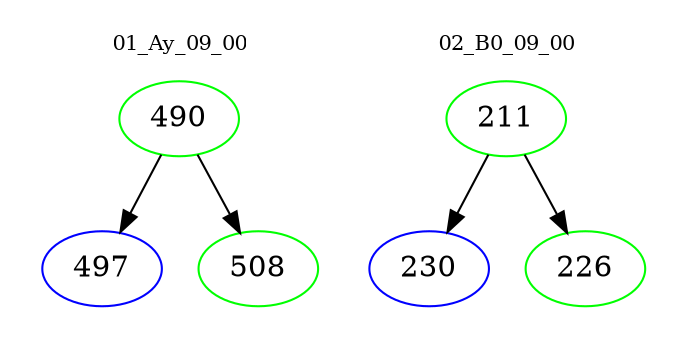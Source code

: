 digraph{
subgraph cluster_0 {
color = white
label = "01_Ay_09_00";
fontsize=10;
T0_490 [label="490", color="green"]
T0_490 -> T0_497 [color="black"]
T0_497 [label="497", color="blue"]
T0_490 -> T0_508 [color="black"]
T0_508 [label="508", color="green"]
}
subgraph cluster_1 {
color = white
label = "02_B0_09_00";
fontsize=10;
T1_211 [label="211", color="green"]
T1_211 -> T1_230 [color="black"]
T1_230 [label="230", color="blue"]
T1_211 -> T1_226 [color="black"]
T1_226 [label="226", color="green"]
}
}
